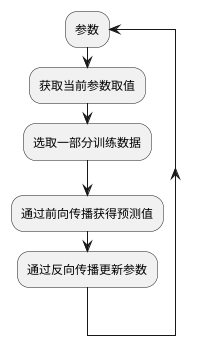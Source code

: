 @startuml
skinparam monochrome true
repeat :参数;
:获取当前参数取值;
:选取一部分训练数据;
:通过前向传播获得预测值;
:通过反向传播更新参数;
repeat while
@enduml